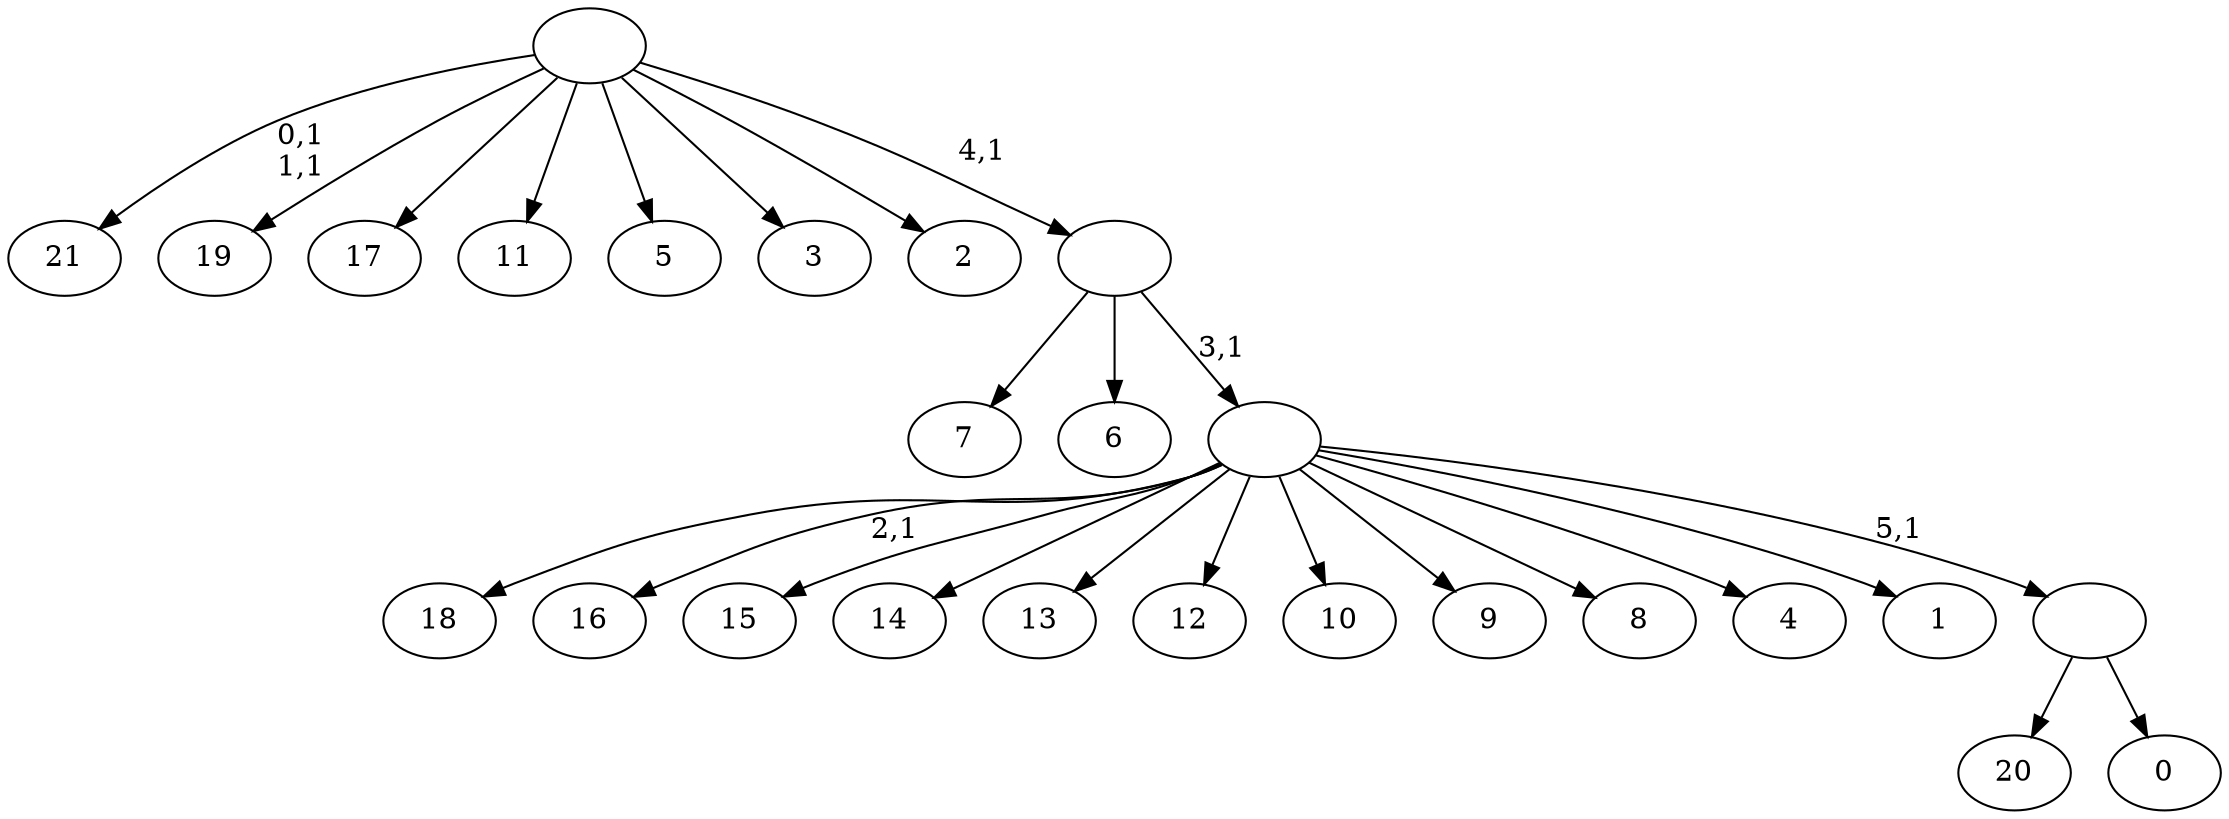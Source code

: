 digraph T {
	28 [label="21"]
	25 [label="20"]
	24 [label="19"]
	23 [label="18"]
	22 [label="17"]
	21 [label="16"]
	19 [label="15"]
	18 [label="14"]
	17 [label="13"]
	16 [label="12"]
	15 [label="11"]
	14 [label="10"]
	13 [label="9"]
	12 [label="8"]
	11 [label="7"]
	10 [label="6"]
	9 [label="5"]
	8 [label="4"]
	7 [label="3"]
	6 [label="2"]
	5 [label="1"]
	4 [label="0"]
	3 [label=""]
	2 [label=""]
	1 [label=""]
	0 [label=""]
	3 -> 25 [label=""]
	3 -> 4 [label=""]
	2 -> 21 [label="2,1"]
	2 -> 23 [label=""]
	2 -> 19 [label=""]
	2 -> 18 [label=""]
	2 -> 17 [label=""]
	2 -> 16 [label=""]
	2 -> 14 [label=""]
	2 -> 13 [label=""]
	2 -> 12 [label=""]
	2 -> 8 [label=""]
	2 -> 5 [label=""]
	2 -> 3 [label="5,1"]
	1 -> 11 [label=""]
	1 -> 10 [label=""]
	1 -> 2 [label="3,1"]
	0 -> 28 [label="0,1\n1,1"]
	0 -> 24 [label=""]
	0 -> 22 [label=""]
	0 -> 15 [label=""]
	0 -> 9 [label=""]
	0 -> 7 [label=""]
	0 -> 6 [label=""]
	0 -> 1 [label="4,1"]
}
